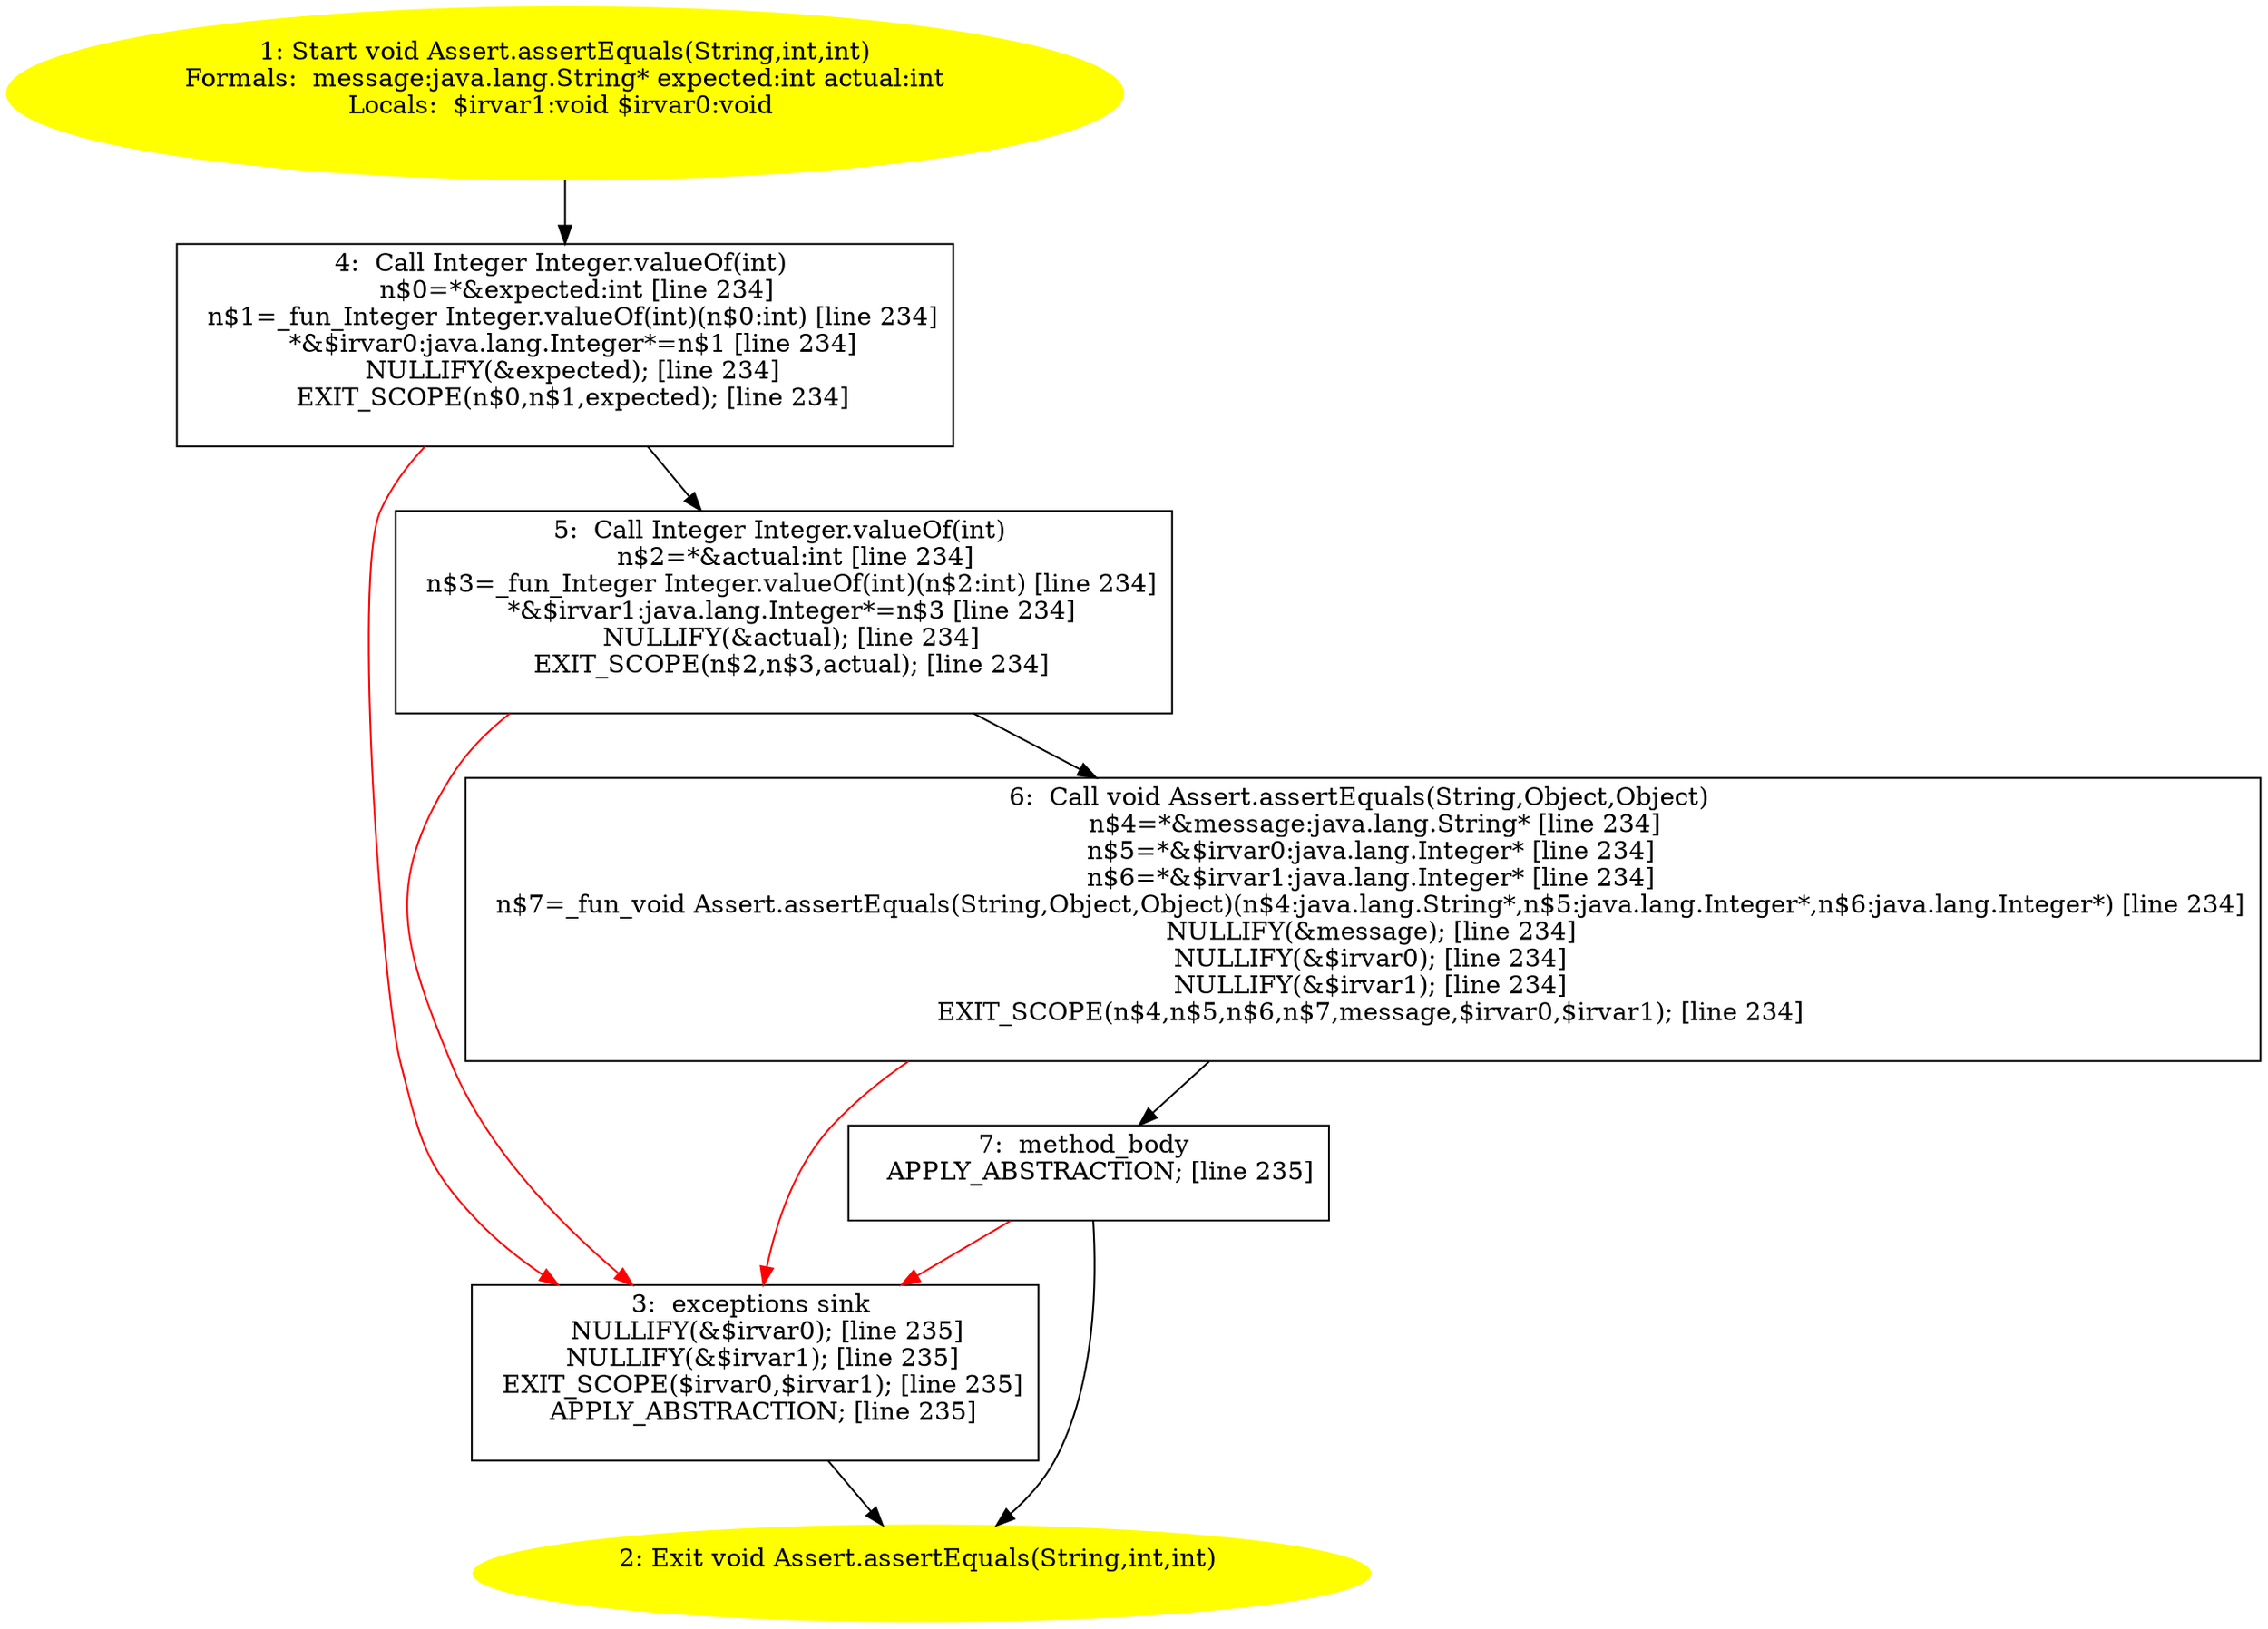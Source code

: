 /* @generated */
digraph cfg {
"junit.framework.Assert.assertEquals(java.lang.String,int,int):void.f38b3cfc5c255e660e368bd079976c9c_1" [label="1: Start void Assert.assertEquals(String,int,int)\nFormals:  message:java.lang.String* expected:int actual:int\nLocals:  $irvar1:void $irvar0:void \n  " color=yellow style=filled]
	

	 "junit.framework.Assert.assertEquals(java.lang.String,int,int):void.f38b3cfc5c255e660e368bd079976c9c_1" -> "junit.framework.Assert.assertEquals(java.lang.String,int,int):void.f38b3cfc5c255e660e368bd079976c9c_4" ;
"junit.framework.Assert.assertEquals(java.lang.String,int,int):void.f38b3cfc5c255e660e368bd079976c9c_2" [label="2: Exit void Assert.assertEquals(String,int,int) \n  " color=yellow style=filled]
	

"junit.framework.Assert.assertEquals(java.lang.String,int,int):void.f38b3cfc5c255e660e368bd079976c9c_3" [label="3:  exceptions sink \n   NULLIFY(&$irvar0); [line 235]\n  NULLIFY(&$irvar1); [line 235]\n  EXIT_SCOPE($irvar0,$irvar1); [line 235]\n  APPLY_ABSTRACTION; [line 235]\n " shape="box"]
	

	 "junit.framework.Assert.assertEquals(java.lang.String,int,int):void.f38b3cfc5c255e660e368bd079976c9c_3" -> "junit.framework.Assert.assertEquals(java.lang.String,int,int):void.f38b3cfc5c255e660e368bd079976c9c_2" ;
"junit.framework.Assert.assertEquals(java.lang.String,int,int):void.f38b3cfc5c255e660e368bd079976c9c_4" [label="4:  Call Integer Integer.valueOf(int) \n   n$0=*&expected:int [line 234]\n  n$1=_fun_Integer Integer.valueOf(int)(n$0:int) [line 234]\n  *&$irvar0:java.lang.Integer*=n$1 [line 234]\n  NULLIFY(&expected); [line 234]\n  EXIT_SCOPE(n$0,n$1,expected); [line 234]\n " shape="box"]
	

	 "junit.framework.Assert.assertEquals(java.lang.String,int,int):void.f38b3cfc5c255e660e368bd079976c9c_4" -> "junit.framework.Assert.assertEquals(java.lang.String,int,int):void.f38b3cfc5c255e660e368bd079976c9c_5" ;
	 "junit.framework.Assert.assertEquals(java.lang.String,int,int):void.f38b3cfc5c255e660e368bd079976c9c_4" -> "junit.framework.Assert.assertEquals(java.lang.String,int,int):void.f38b3cfc5c255e660e368bd079976c9c_3" [color="red" ];
"junit.framework.Assert.assertEquals(java.lang.String,int,int):void.f38b3cfc5c255e660e368bd079976c9c_5" [label="5:  Call Integer Integer.valueOf(int) \n   n$2=*&actual:int [line 234]\n  n$3=_fun_Integer Integer.valueOf(int)(n$2:int) [line 234]\n  *&$irvar1:java.lang.Integer*=n$3 [line 234]\n  NULLIFY(&actual); [line 234]\n  EXIT_SCOPE(n$2,n$3,actual); [line 234]\n " shape="box"]
	

	 "junit.framework.Assert.assertEquals(java.lang.String,int,int):void.f38b3cfc5c255e660e368bd079976c9c_5" -> "junit.framework.Assert.assertEquals(java.lang.String,int,int):void.f38b3cfc5c255e660e368bd079976c9c_6" ;
	 "junit.framework.Assert.assertEquals(java.lang.String,int,int):void.f38b3cfc5c255e660e368bd079976c9c_5" -> "junit.framework.Assert.assertEquals(java.lang.String,int,int):void.f38b3cfc5c255e660e368bd079976c9c_3" [color="red" ];
"junit.framework.Assert.assertEquals(java.lang.String,int,int):void.f38b3cfc5c255e660e368bd079976c9c_6" [label="6:  Call void Assert.assertEquals(String,Object,Object) \n   n$4=*&message:java.lang.String* [line 234]\n  n$5=*&$irvar0:java.lang.Integer* [line 234]\n  n$6=*&$irvar1:java.lang.Integer* [line 234]\n  n$7=_fun_void Assert.assertEquals(String,Object,Object)(n$4:java.lang.String*,n$5:java.lang.Integer*,n$6:java.lang.Integer*) [line 234]\n  NULLIFY(&message); [line 234]\n  NULLIFY(&$irvar0); [line 234]\n  NULLIFY(&$irvar1); [line 234]\n  EXIT_SCOPE(n$4,n$5,n$6,n$7,message,$irvar0,$irvar1); [line 234]\n " shape="box"]
	

	 "junit.framework.Assert.assertEquals(java.lang.String,int,int):void.f38b3cfc5c255e660e368bd079976c9c_6" -> "junit.framework.Assert.assertEquals(java.lang.String,int,int):void.f38b3cfc5c255e660e368bd079976c9c_7" ;
	 "junit.framework.Assert.assertEquals(java.lang.String,int,int):void.f38b3cfc5c255e660e368bd079976c9c_6" -> "junit.framework.Assert.assertEquals(java.lang.String,int,int):void.f38b3cfc5c255e660e368bd079976c9c_3" [color="red" ];
"junit.framework.Assert.assertEquals(java.lang.String,int,int):void.f38b3cfc5c255e660e368bd079976c9c_7" [label="7:  method_body \n   APPLY_ABSTRACTION; [line 235]\n " shape="box"]
	

	 "junit.framework.Assert.assertEquals(java.lang.String,int,int):void.f38b3cfc5c255e660e368bd079976c9c_7" -> "junit.framework.Assert.assertEquals(java.lang.String,int,int):void.f38b3cfc5c255e660e368bd079976c9c_2" ;
	 "junit.framework.Assert.assertEquals(java.lang.String,int,int):void.f38b3cfc5c255e660e368bd079976c9c_7" -> "junit.framework.Assert.assertEquals(java.lang.String,int,int):void.f38b3cfc5c255e660e368bd079976c9c_3" [color="red" ];
}
